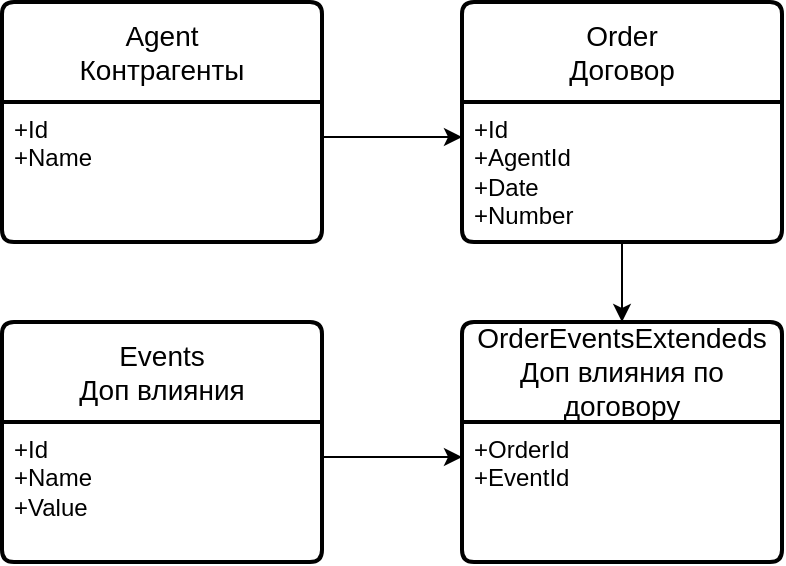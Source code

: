 <mxfile version="24.4.0" type="device">
  <diagram name="Страница — 1" id="73e3yQ7cFVUuZBfnpF-A">
    <mxGraphModel dx="1098" dy="828" grid="1" gridSize="10" guides="1" tooltips="1" connect="1" arrows="1" fold="1" page="1" pageScale="1" pageWidth="827" pageHeight="1169" math="0" shadow="0">
      <root>
        <mxCell id="0" />
        <mxCell id="1" parent="0" />
        <mxCell id="EeWQCwaX0MmEEvKZU4Xz-1" value="Agent&lt;div&gt;Контрагенты&lt;/div&gt;" style="swimlane;childLayout=stackLayout;horizontal=1;startSize=50;horizontalStack=0;rounded=1;fontSize=14;fontStyle=0;strokeWidth=2;resizeParent=0;resizeLast=1;shadow=0;dashed=0;align=center;arcSize=4;whiteSpace=wrap;html=1;" vertex="1" parent="1">
          <mxGeometry x="120" y="80" width="160" height="120" as="geometry" />
        </mxCell>
        <mxCell id="EeWQCwaX0MmEEvKZU4Xz-2" value="+Id&lt;br&gt;+Name" style="align=left;strokeColor=none;fillColor=none;spacingLeft=4;fontSize=12;verticalAlign=top;resizable=0;rotatable=0;part=1;html=1;" vertex="1" parent="EeWQCwaX0MmEEvKZU4Xz-1">
          <mxGeometry y="50" width="160" height="70" as="geometry" />
        </mxCell>
        <mxCell id="EeWQCwaX0MmEEvKZU4Xz-3" value="&lt;div&gt;Order&lt;/div&gt;Договор" style="swimlane;childLayout=stackLayout;horizontal=1;startSize=50;horizontalStack=0;rounded=1;fontSize=14;fontStyle=0;strokeWidth=2;resizeParent=0;resizeLast=1;shadow=0;dashed=0;align=center;arcSize=4;whiteSpace=wrap;html=1;" vertex="1" parent="1">
          <mxGeometry x="350" y="80" width="160" height="120" as="geometry" />
        </mxCell>
        <mxCell id="EeWQCwaX0MmEEvKZU4Xz-4" value="+Id&lt;div&gt;+AgentId&lt;br&gt;+Date&lt;/div&gt;&lt;div&gt;+Number&lt;/div&gt;" style="align=left;strokeColor=none;fillColor=none;spacingLeft=4;fontSize=12;verticalAlign=top;resizable=0;rotatable=0;part=1;html=1;" vertex="1" parent="EeWQCwaX0MmEEvKZU4Xz-3">
          <mxGeometry y="50" width="160" height="70" as="geometry" />
        </mxCell>
        <mxCell id="EeWQCwaX0MmEEvKZU4Xz-5" style="edgeStyle=orthogonalEdgeStyle;rounded=0;orthogonalLoop=1;jettySize=auto;html=1;exitX=1;exitY=0.25;exitDx=0;exitDy=0;entryX=0;entryY=0.25;entryDx=0;entryDy=0;" edge="1" parent="1" source="EeWQCwaX0MmEEvKZU4Xz-2" target="EeWQCwaX0MmEEvKZU4Xz-4">
          <mxGeometry relative="1" as="geometry" />
        </mxCell>
        <mxCell id="EeWQCwaX0MmEEvKZU4Xz-6" value="OrderEventsExtendeds&lt;div&gt;Доп влияния по договору&lt;/div&gt;" style="swimlane;childLayout=stackLayout;horizontal=1;startSize=50;horizontalStack=0;rounded=1;fontSize=14;fontStyle=0;strokeWidth=2;resizeParent=0;resizeLast=1;shadow=0;dashed=0;align=center;arcSize=4;whiteSpace=wrap;html=1;" vertex="1" parent="1">
          <mxGeometry x="350" y="240" width="160" height="120" as="geometry" />
        </mxCell>
        <mxCell id="EeWQCwaX0MmEEvKZU4Xz-7" value="+OrderId&lt;br&gt;+EventId" style="align=left;strokeColor=none;fillColor=none;spacingLeft=4;fontSize=12;verticalAlign=top;resizable=0;rotatable=0;part=1;html=1;" vertex="1" parent="EeWQCwaX0MmEEvKZU4Xz-6">
          <mxGeometry y="50" width="160" height="70" as="geometry" />
        </mxCell>
        <mxCell id="EeWQCwaX0MmEEvKZU4Xz-8" style="edgeStyle=orthogonalEdgeStyle;rounded=0;orthogonalLoop=1;jettySize=auto;html=1;exitX=0.5;exitY=1;exitDx=0;exitDy=0;entryX=0.5;entryY=0;entryDx=0;entryDy=0;" edge="1" parent="1" source="EeWQCwaX0MmEEvKZU4Xz-4" target="EeWQCwaX0MmEEvKZU4Xz-6">
          <mxGeometry relative="1" as="geometry" />
        </mxCell>
        <mxCell id="EeWQCwaX0MmEEvKZU4Xz-9" value="Events&lt;div&gt;Доп влияния&lt;/div&gt;" style="swimlane;childLayout=stackLayout;horizontal=1;startSize=50;horizontalStack=0;rounded=1;fontSize=14;fontStyle=0;strokeWidth=2;resizeParent=0;resizeLast=1;shadow=0;dashed=0;align=center;arcSize=4;whiteSpace=wrap;html=1;" vertex="1" parent="1">
          <mxGeometry x="120" y="240" width="160" height="120" as="geometry" />
        </mxCell>
        <mxCell id="EeWQCwaX0MmEEvKZU4Xz-10" value="+Id&lt;br&gt;+Name&lt;div&gt;+Value&lt;/div&gt;" style="align=left;strokeColor=none;fillColor=none;spacingLeft=4;fontSize=12;verticalAlign=top;resizable=0;rotatable=0;part=1;html=1;" vertex="1" parent="EeWQCwaX0MmEEvKZU4Xz-9">
          <mxGeometry y="50" width="160" height="70" as="geometry" />
        </mxCell>
        <mxCell id="EeWQCwaX0MmEEvKZU4Xz-12" style="edgeStyle=orthogonalEdgeStyle;rounded=0;orthogonalLoop=1;jettySize=auto;html=1;exitX=1;exitY=0.25;exitDx=0;exitDy=0;entryX=0;entryY=0.25;entryDx=0;entryDy=0;" edge="1" parent="1" source="EeWQCwaX0MmEEvKZU4Xz-10" target="EeWQCwaX0MmEEvKZU4Xz-7">
          <mxGeometry relative="1" as="geometry" />
        </mxCell>
      </root>
    </mxGraphModel>
  </diagram>
</mxfile>
